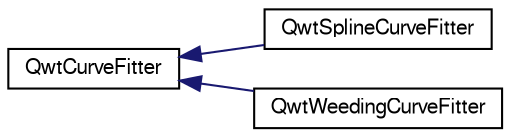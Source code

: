 digraph G
{
  edge [fontname="FreeSans",fontsize="10",labelfontname="FreeSans",labelfontsize="10"];
  node [fontname="FreeSans",fontsize="10",shape=record];
  rankdir="LR";
  Node1 [label="QwtCurveFitter",height=0.2,width=0.4,color="black", fillcolor="white", style="filled",URL="$class_qwt_curve_fitter.html",tooltip="Abstract base class for a curve fitter."];
  Node1 -> Node2 [dir="back",color="midnightblue",fontsize="10",style="solid",fontname="FreeSans"];
  Node2 [label="QwtSplineCurveFitter",height=0.2,width=0.4,color="black", fillcolor="white", style="filled",URL="$class_qwt_spline_curve_fitter.html",tooltip="A curve fitter using cubic splines."];
  Node1 -> Node3 [dir="back",color="midnightblue",fontsize="10",style="solid",fontname="FreeSans"];
  Node3 [label="QwtWeedingCurveFitter",height=0.2,width=0.4,color="black", fillcolor="white", style="filled",URL="$class_qwt_weeding_curve_fitter.html",tooltip="A curve fitter implementing Douglas and Peucker algorithm."];
}
